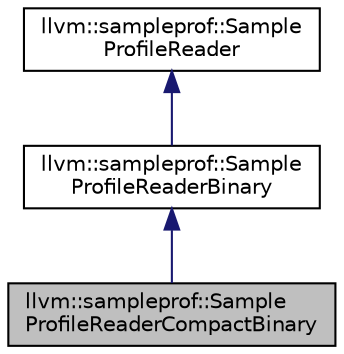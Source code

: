 digraph "llvm::sampleprof::SampleProfileReaderCompactBinary"
{
 // LATEX_PDF_SIZE
  bgcolor="transparent";
  edge [fontname="Helvetica",fontsize="10",labelfontname="Helvetica",labelfontsize="10"];
  node [fontname="Helvetica",fontsize="10",shape="box"];
  Node1 [label="llvm::sampleprof::Sample\lProfileReaderCompactBinary",height=0.2,width=0.4,color="black", fillcolor="grey75", style="filled", fontcolor="black",tooltip=" "];
  Node2 -> Node1 [dir="back",color="midnightblue",fontsize="10",style="solid",fontname="Helvetica"];
  Node2 [label="llvm::sampleprof::Sample\lProfileReaderBinary",height=0.2,width=0.4,color="black",URL="$classllvm_1_1sampleprof_1_1SampleProfileReaderBinary.html",tooltip=" "];
  Node3 -> Node2 [dir="back",color="midnightblue",fontsize="10",style="solid",fontname="Helvetica"];
  Node3 [label="llvm::sampleprof::Sample\lProfileReader",height=0.2,width=0.4,color="black",URL="$classllvm_1_1sampleprof_1_1SampleProfileReader.html",tooltip="Sample-based profile reader."];
}
